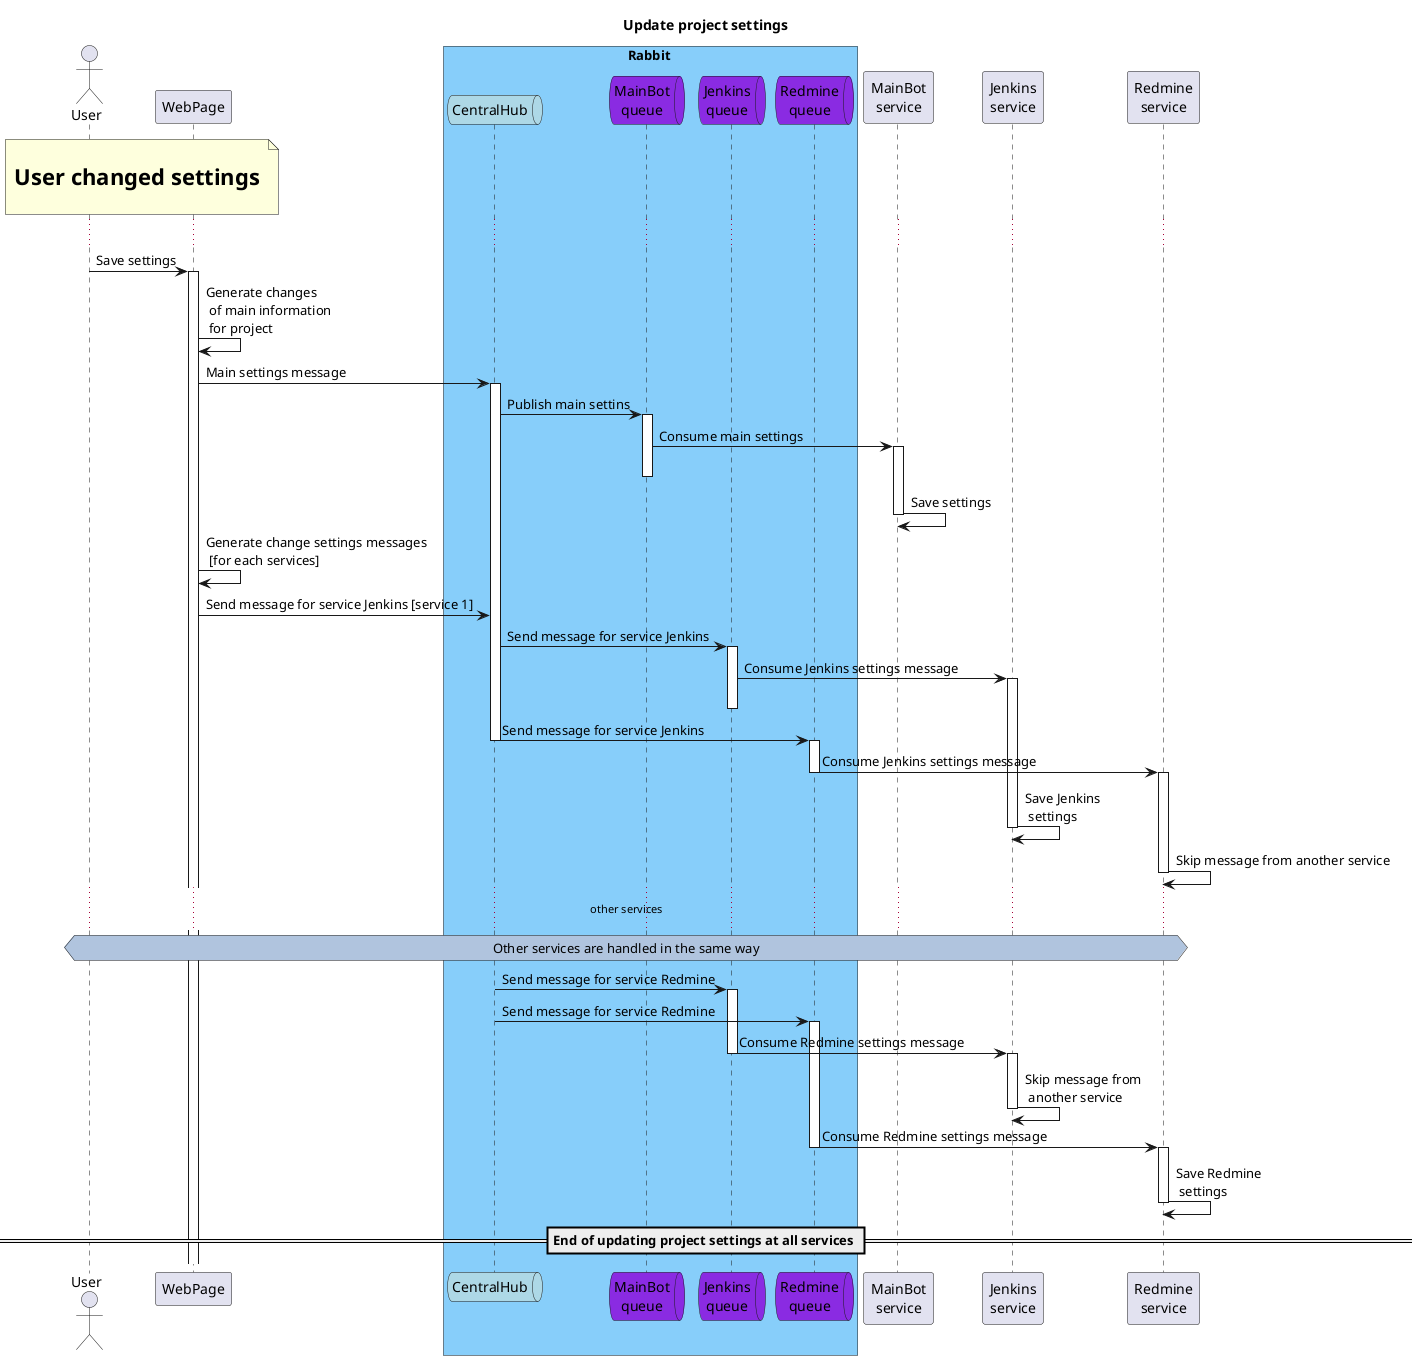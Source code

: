 @startuml Update project settings

title Update project settings

actor User as usr
participant WebPage as wp

box Rabbit #LightSkyBlue 
    queue "CentralHub" as CentralHub #LightBlue
    queue "MainBot\nqueue" as mbQueue #BlueViolet
    queue "Jenkins\nqueue" as jenkinsQueue #BlueViolet
    queue "Redmine\nqueue" as redmineQueue #BlueViolet
end box

participant "MainBot\nservice" as mb
participant "Jenkins\nservice" as jenkins
participant "Redmine\nservice" as redmine


note over usr, wp : \n <size:22>**User changed settings**</size> \n
...

usr -> wp : Save settings
activate wp
wp -> wp : Generate changes\n of main information\n for project
wp -> CentralHub : Main settings message
activate CentralHub
CentralHub -> mbQueue : Publish main settins
activate mbQueue
mbQueue -> mb : Consume main settings
activate mb
deactivate mbQueue
mb -> mb: Save settings
deactivate mb



wp -> wp : Generate change settings messages\n [for each services]
wp -> CentralHub : Send message for service Jenkins [service 1]
CentralHub -> jenkinsQueue : Send message for service Jenkins
activate jenkinsQueue
jenkinsQueue -> jenkins : Consume Jenkins settings message 
activate jenkins
deactivate jenkinsQueue
CentralHub -> redmineQueue : Send message for service Jenkins
deactivate CentralHub
activate redmineQueue
redmineQueue -> redmine  : Consume Jenkins settings message
deactivate redmineQueue
activate redmine
jenkins -> jenkins : Save Jenkins\n settings
deactivate jenkins
redmine -> redmine : Skip message from another service
deactivate redmine

... other services ...
hnote across #LightSteelBlue: Other services are handled in the same way 
CentralHub -> jenkinsQueue : Send message for service Redmine
activate jenkinsQueue
CentralHub -> redmineQueue : Send message for service Redmine
deactivate CentralHub
activate redmineQueue
jenkinsQueue -> jenkins : Consume Redmine settings message 
deactivate jenkinsQueue
activate jenkins
jenkins -> jenkins : Skip message from\n another service
deactivate jenkins
redmineQueue -> redmine  : Consume Redmine settings message
deactivate redmineQueue
activate redmine
redmine -> redmine : Save Redmine\n settings
deactivate redmine

== End of updating project settings at all services == 

@enduml